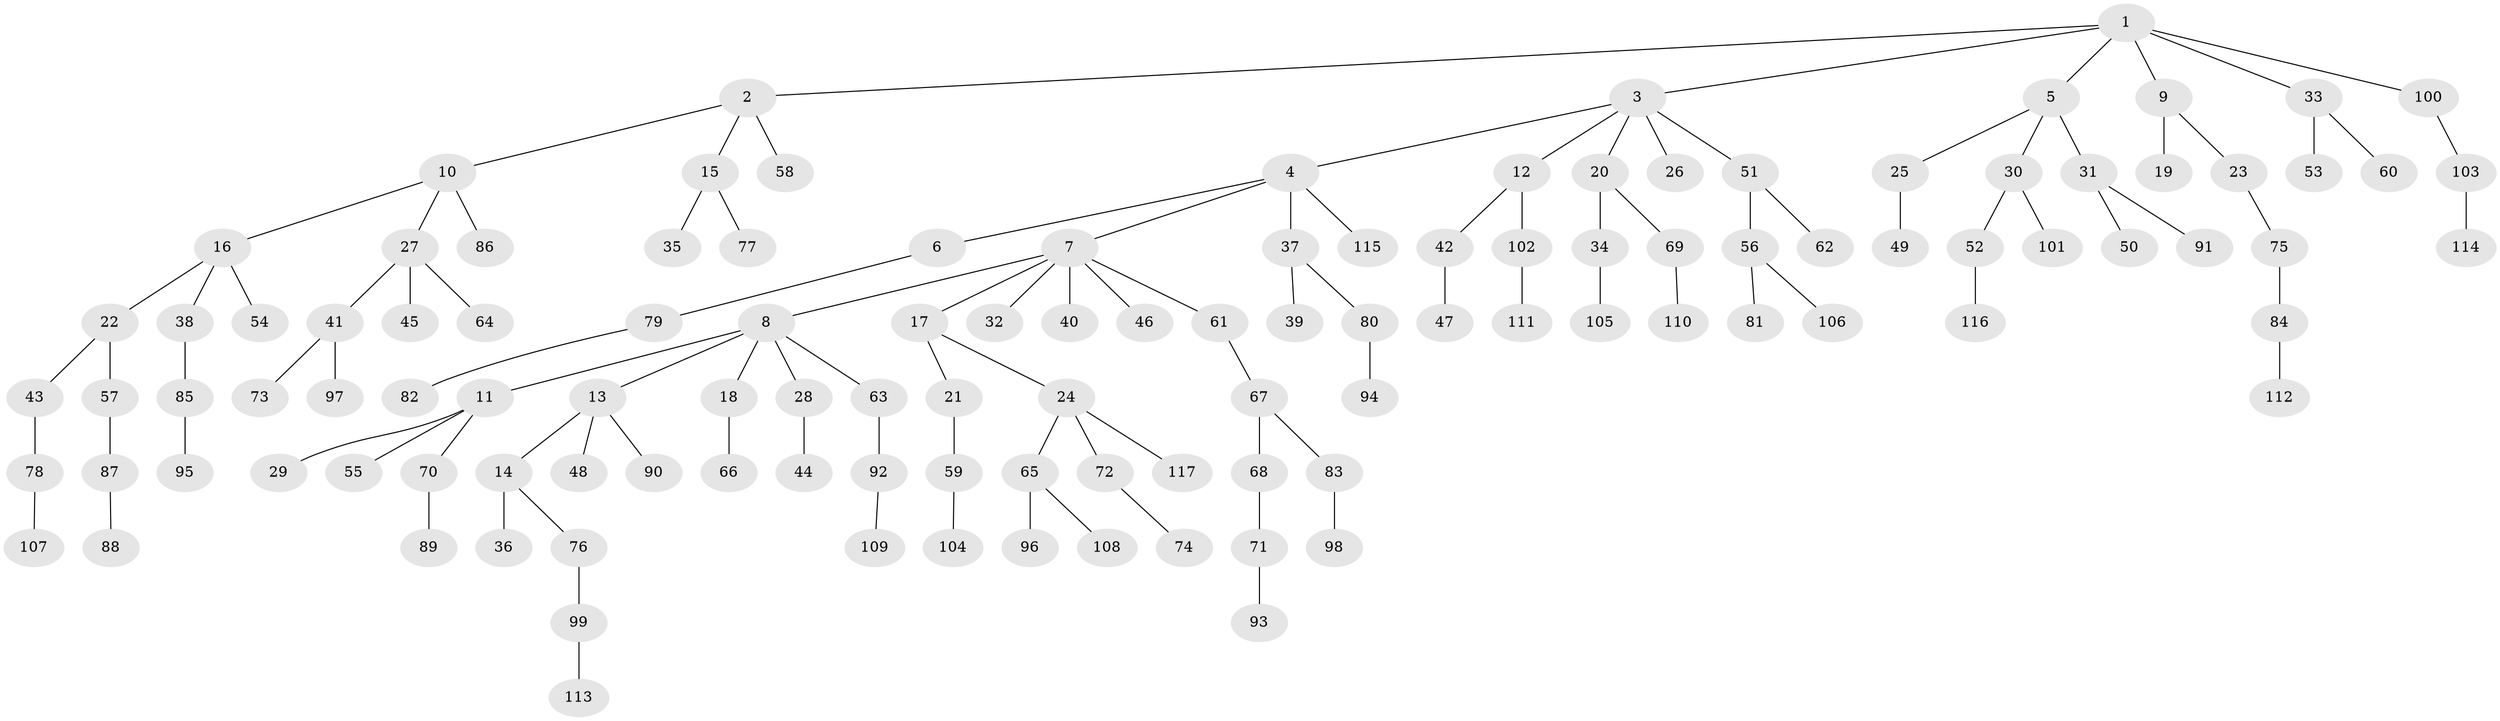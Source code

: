 // Generated by graph-tools (version 1.1) at 2025/37/03/09/25 02:37:02]
// undirected, 117 vertices, 116 edges
graph export_dot {
graph [start="1"]
  node [color=gray90,style=filled];
  1;
  2;
  3;
  4;
  5;
  6;
  7;
  8;
  9;
  10;
  11;
  12;
  13;
  14;
  15;
  16;
  17;
  18;
  19;
  20;
  21;
  22;
  23;
  24;
  25;
  26;
  27;
  28;
  29;
  30;
  31;
  32;
  33;
  34;
  35;
  36;
  37;
  38;
  39;
  40;
  41;
  42;
  43;
  44;
  45;
  46;
  47;
  48;
  49;
  50;
  51;
  52;
  53;
  54;
  55;
  56;
  57;
  58;
  59;
  60;
  61;
  62;
  63;
  64;
  65;
  66;
  67;
  68;
  69;
  70;
  71;
  72;
  73;
  74;
  75;
  76;
  77;
  78;
  79;
  80;
  81;
  82;
  83;
  84;
  85;
  86;
  87;
  88;
  89;
  90;
  91;
  92;
  93;
  94;
  95;
  96;
  97;
  98;
  99;
  100;
  101;
  102;
  103;
  104;
  105;
  106;
  107;
  108;
  109;
  110;
  111;
  112;
  113;
  114;
  115;
  116;
  117;
  1 -- 2;
  1 -- 3;
  1 -- 5;
  1 -- 9;
  1 -- 33;
  1 -- 100;
  2 -- 10;
  2 -- 15;
  2 -- 58;
  3 -- 4;
  3 -- 12;
  3 -- 20;
  3 -- 26;
  3 -- 51;
  4 -- 6;
  4 -- 7;
  4 -- 37;
  4 -- 115;
  5 -- 25;
  5 -- 30;
  5 -- 31;
  6 -- 79;
  7 -- 8;
  7 -- 17;
  7 -- 32;
  7 -- 40;
  7 -- 46;
  7 -- 61;
  8 -- 11;
  8 -- 13;
  8 -- 18;
  8 -- 28;
  8 -- 63;
  9 -- 19;
  9 -- 23;
  10 -- 16;
  10 -- 27;
  10 -- 86;
  11 -- 29;
  11 -- 55;
  11 -- 70;
  12 -- 42;
  12 -- 102;
  13 -- 14;
  13 -- 48;
  13 -- 90;
  14 -- 36;
  14 -- 76;
  15 -- 35;
  15 -- 77;
  16 -- 22;
  16 -- 38;
  16 -- 54;
  17 -- 21;
  17 -- 24;
  18 -- 66;
  20 -- 34;
  20 -- 69;
  21 -- 59;
  22 -- 43;
  22 -- 57;
  23 -- 75;
  24 -- 65;
  24 -- 72;
  24 -- 117;
  25 -- 49;
  27 -- 41;
  27 -- 45;
  27 -- 64;
  28 -- 44;
  30 -- 52;
  30 -- 101;
  31 -- 50;
  31 -- 91;
  33 -- 53;
  33 -- 60;
  34 -- 105;
  37 -- 39;
  37 -- 80;
  38 -- 85;
  41 -- 73;
  41 -- 97;
  42 -- 47;
  43 -- 78;
  51 -- 56;
  51 -- 62;
  52 -- 116;
  56 -- 81;
  56 -- 106;
  57 -- 87;
  59 -- 104;
  61 -- 67;
  63 -- 92;
  65 -- 96;
  65 -- 108;
  67 -- 68;
  67 -- 83;
  68 -- 71;
  69 -- 110;
  70 -- 89;
  71 -- 93;
  72 -- 74;
  75 -- 84;
  76 -- 99;
  78 -- 107;
  79 -- 82;
  80 -- 94;
  83 -- 98;
  84 -- 112;
  85 -- 95;
  87 -- 88;
  92 -- 109;
  99 -- 113;
  100 -- 103;
  102 -- 111;
  103 -- 114;
}
